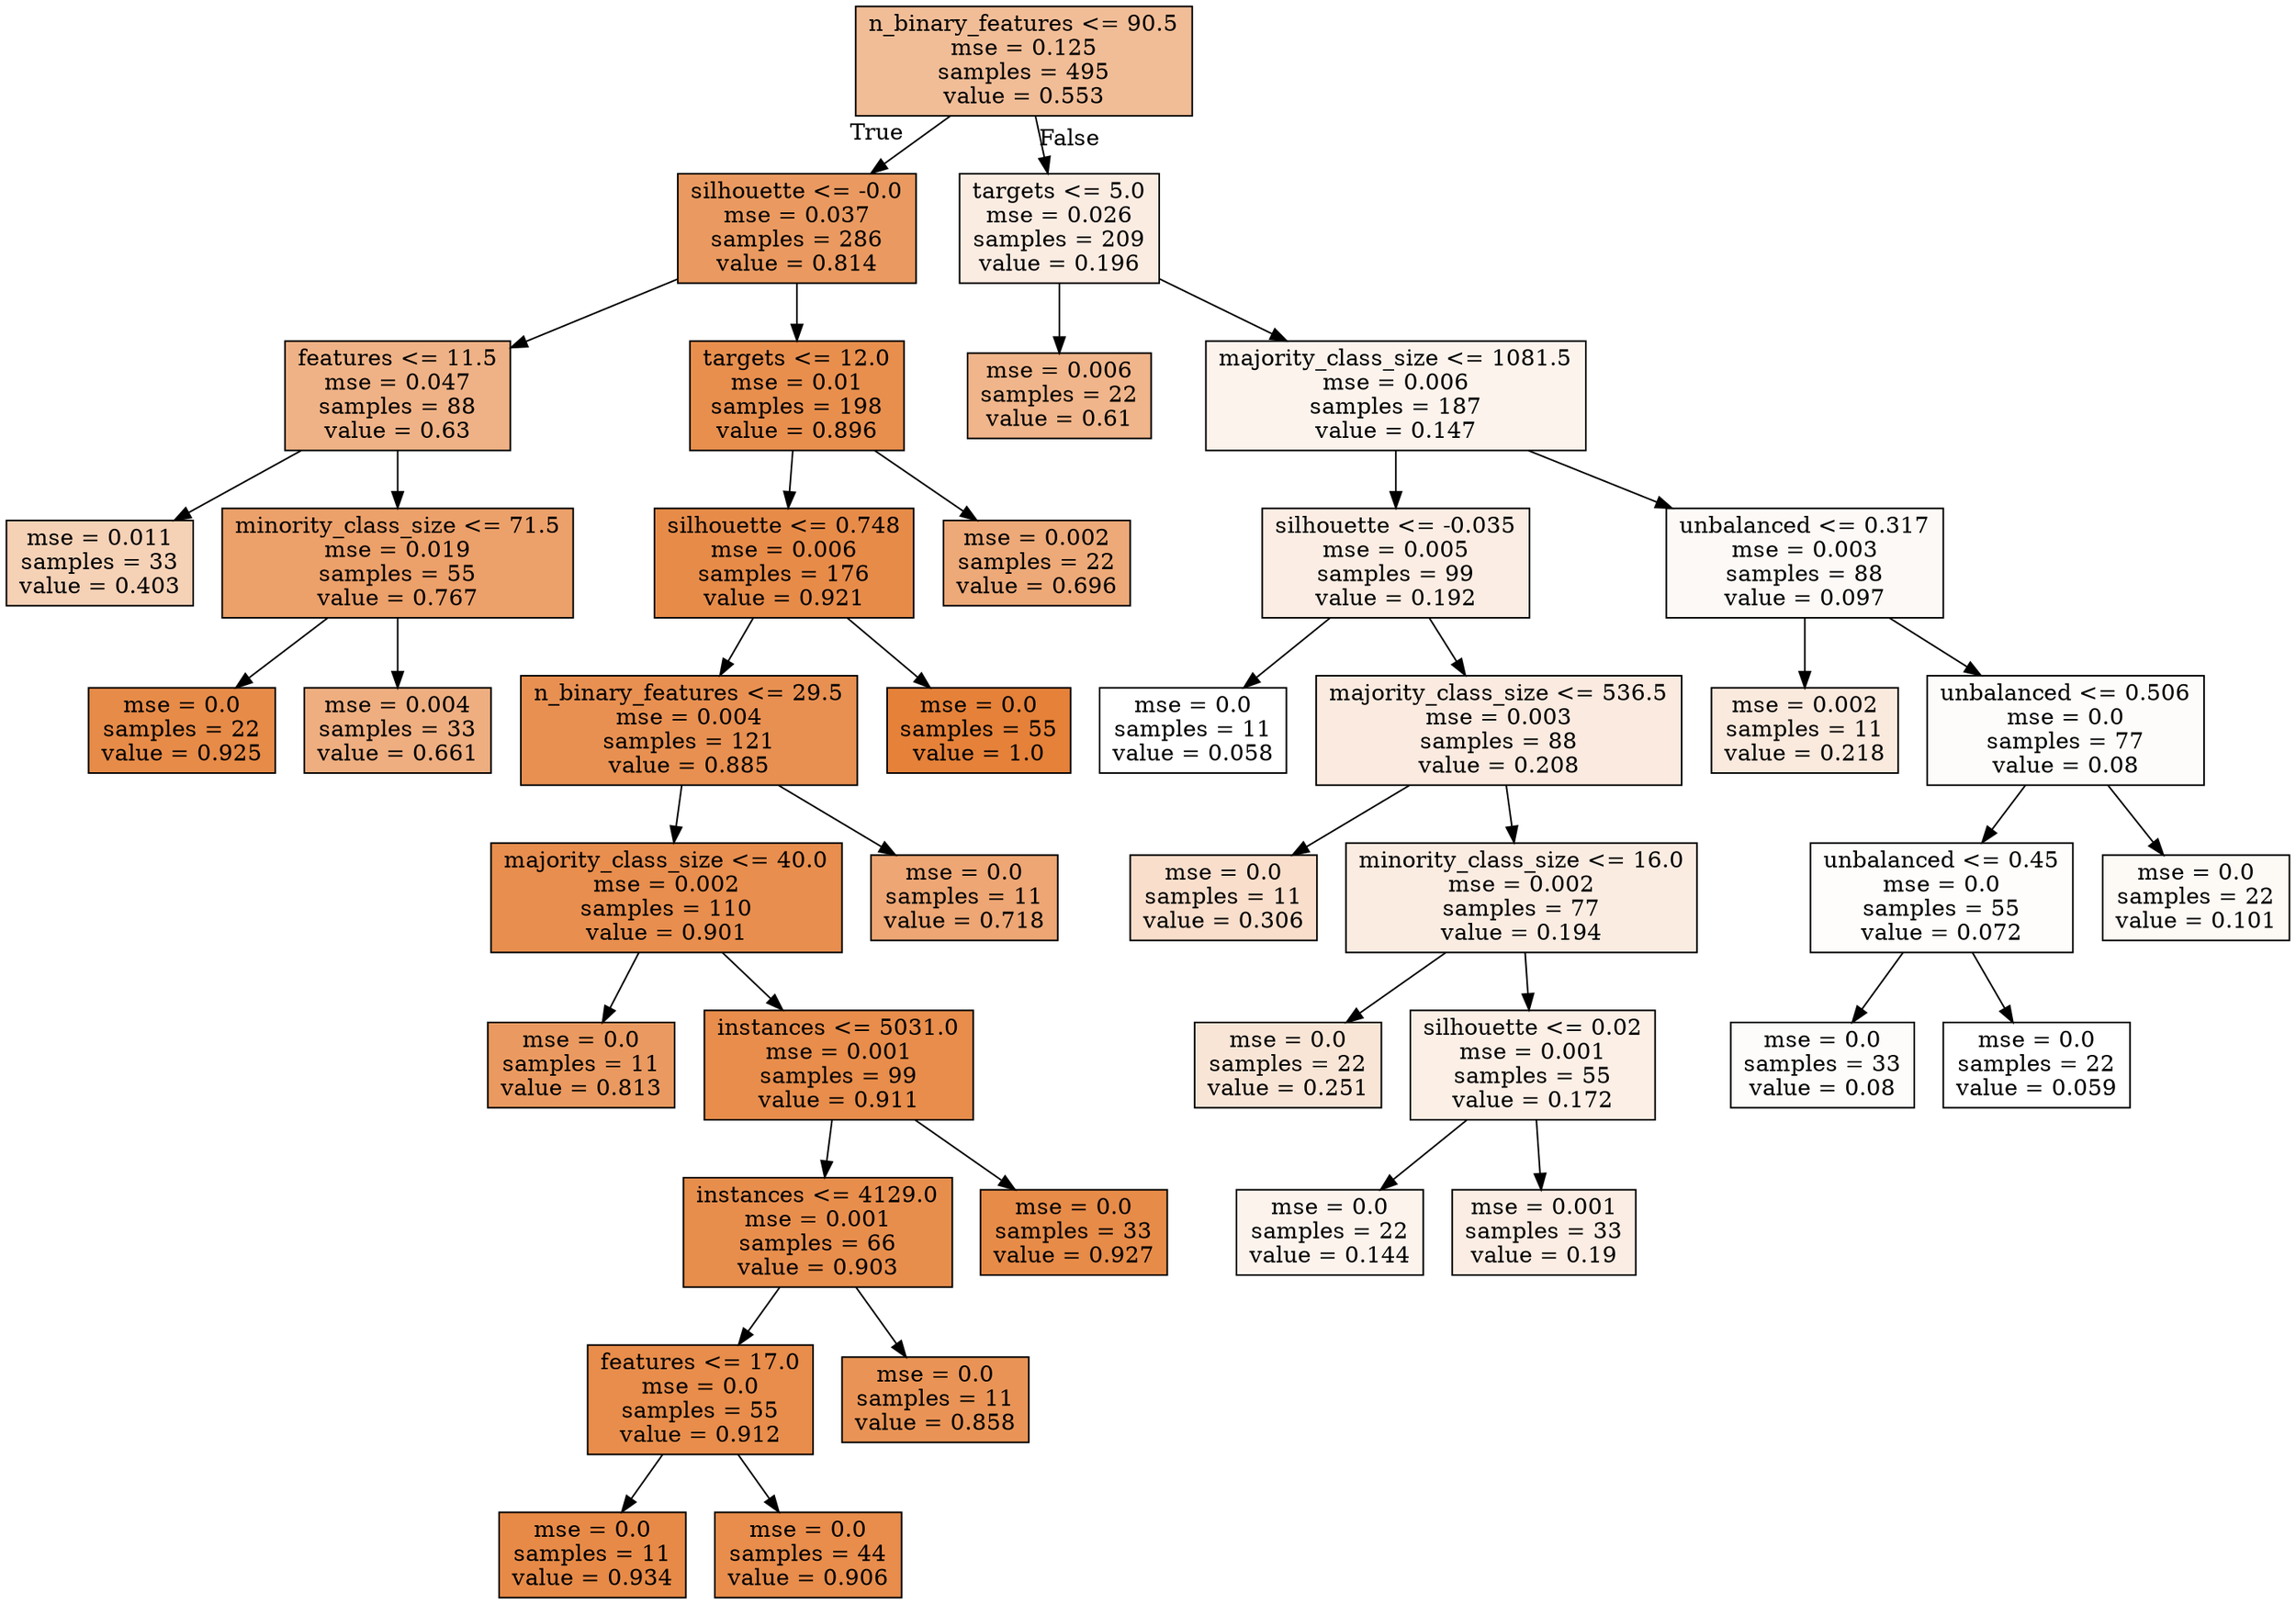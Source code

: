 digraph Tree {
node [shape=box, style="filled", color="black"] ;
0 [label="n_binary_features <= 90.5\nmse = 0.125\nsamples = 495\nvalue = 0.553", fillcolor="#e5813986"] ;
1 [label="silhouette <= -0.0\nmse = 0.037\nsamples = 286\nvalue = 0.814", fillcolor="#e58139cd"] ;
0 -> 1 [labeldistance=2.5, labelangle=45, headlabel="True"] ;
2 [label="features <= 11.5\nmse = 0.047\nsamples = 88\nvalue = 0.63", fillcolor="#e581399b"] ;
1 -> 2 ;
3 [label="mse = 0.011\nsamples = 33\nvalue = 0.403", fillcolor="#e581395d"] ;
2 -> 3 ;
4 [label="minority_class_size <= 71.5\nmse = 0.019\nsamples = 55\nvalue = 0.767", fillcolor="#e58139c0"] ;
2 -> 4 ;
5 [label="mse = 0.0\nsamples = 22\nvalue = 0.925", fillcolor="#e58139eb"] ;
4 -> 5 ;
6 [label="mse = 0.004\nsamples = 33\nvalue = 0.661", fillcolor="#e58139a3"] ;
4 -> 6 ;
7 [label="targets <= 12.0\nmse = 0.01\nsamples = 198\nvalue = 0.896", fillcolor="#e58139e3"] ;
1 -> 7 ;
8 [label="silhouette <= 0.748\nmse = 0.006\nsamples = 176\nvalue = 0.921", fillcolor="#e58139ea"] ;
7 -> 8 ;
9 [label="n_binary_features <= 29.5\nmse = 0.004\nsamples = 121\nvalue = 0.885", fillcolor="#e58139e0"] ;
8 -> 9 ;
10 [label="majority_class_size <= 40.0\nmse = 0.002\nsamples = 110\nvalue = 0.901", fillcolor="#e58139e4"] ;
9 -> 10 ;
11 [label="mse = 0.0\nsamples = 11\nvalue = 0.813", fillcolor="#e58139cc"] ;
10 -> 11 ;
12 [label="instances <= 5031.0\nmse = 0.001\nsamples = 99\nvalue = 0.911", fillcolor="#e58139e7"] ;
10 -> 12 ;
13 [label="instances <= 4129.0\nmse = 0.001\nsamples = 66\nvalue = 0.903", fillcolor="#e58139e5"] ;
12 -> 13 ;
14 [label="features <= 17.0\nmse = 0.0\nsamples = 55\nvalue = 0.912", fillcolor="#e58139e7"] ;
13 -> 14 ;
15 [label="mse = 0.0\nsamples = 11\nvalue = 0.934", fillcolor="#e58139ed"] ;
14 -> 15 ;
16 [label="mse = 0.0\nsamples = 44\nvalue = 0.906", fillcolor="#e58139e6"] ;
14 -> 16 ;
17 [label="mse = 0.0\nsamples = 11\nvalue = 0.858", fillcolor="#e58139d9"] ;
13 -> 17 ;
18 [label="mse = 0.0\nsamples = 33\nvalue = 0.927", fillcolor="#e58139eb"] ;
12 -> 18 ;
19 [label="mse = 0.0\nsamples = 11\nvalue = 0.718", fillcolor="#e58139b3"] ;
9 -> 19 ;
20 [label="mse = 0.0\nsamples = 55\nvalue = 1.0", fillcolor="#e58139ff"] ;
8 -> 20 ;
21 [label="mse = 0.002\nsamples = 22\nvalue = 0.696", fillcolor="#e58139ad"] ;
7 -> 21 ;
22 [label="targets <= 5.0\nmse = 0.026\nsamples = 209\nvalue = 0.196", fillcolor="#e5813925"] ;
0 -> 22 [labeldistance=2.5, labelangle=-45, headlabel="False"] ;
23 [label="mse = 0.006\nsamples = 22\nvalue = 0.61", fillcolor="#e5813996"] ;
22 -> 23 ;
24 [label="majority_class_size <= 1081.5\nmse = 0.006\nsamples = 187\nvalue = 0.147", fillcolor="#e5813918"] ;
22 -> 24 ;
25 [label="silhouette <= -0.035\nmse = 0.005\nsamples = 99\nvalue = 0.192", fillcolor="#e5813924"] ;
24 -> 25 ;
26 [label="mse = 0.0\nsamples = 11\nvalue = 0.058", fillcolor="#e5813900"] ;
25 -> 26 ;
27 [label="majority_class_size <= 536.5\nmse = 0.003\nsamples = 88\nvalue = 0.208", fillcolor="#e5813929"] ;
25 -> 27 ;
28 [label="mse = 0.0\nsamples = 11\nvalue = 0.306", fillcolor="#e5813943"] ;
27 -> 28 ;
29 [label="minority_class_size <= 16.0\nmse = 0.002\nsamples = 77\nvalue = 0.194", fillcolor="#e5813925"] ;
27 -> 29 ;
30 [label="mse = 0.0\nsamples = 22\nvalue = 0.251", fillcolor="#e5813934"] ;
29 -> 30 ;
31 [label="silhouette <= 0.02\nmse = 0.001\nsamples = 55\nvalue = 0.172", fillcolor="#e581391f"] ;
29 -> 31 ;
32 [label="mse = 0.0\nsamples = 22\nvalue = 0.144", fillcolor="#e5813917"] ;
31 -> 32 ;
33 [label="mse = 0.001\nsamples = 33\nvalue = 0.19", fillcolor="#e5813924"] ;
31 -> 33 ;
34 [label="unbalanced <= 0.317\nmse = 0.003\nsamples = 88\nvalue = 0.097", fillcolor="#e581390b"] ;
24 -> 34 ;
35 [label="mse = 0.002\nsamples = 11\nvalue = 0.218", fillcolor="#e581392b"] ;
34 -> 35 ;
36 [label="unbalanced <= 0.506\nmse = 0.0\nsamples = 77\nvalue = 0.08", fillcolor="#e5813906"] ;
34 -> 36 ;
37 [label="unbalanced <= 0.45\nmse = 0.0\nsamples = 55\nvalue = 0.072", fillcolor="#e5813904"] ;
36 -> 37 ;
38 [label="mse = 0.0\nsamples = 33\nvalue = 0.08", fillcolor="#e5813906"] ;
37 -> 38 ;
39 [label="mse = 0.0\nsamples = 22\nvalue = 0.059", fillcolor="#e5813900"] ;
37 -> 39 ;
40 [label="mse = 0.0\nsamples = 22\nvalue = 0.101", fillcolor="#e581390c"] ;
36 -> 40 ;
}